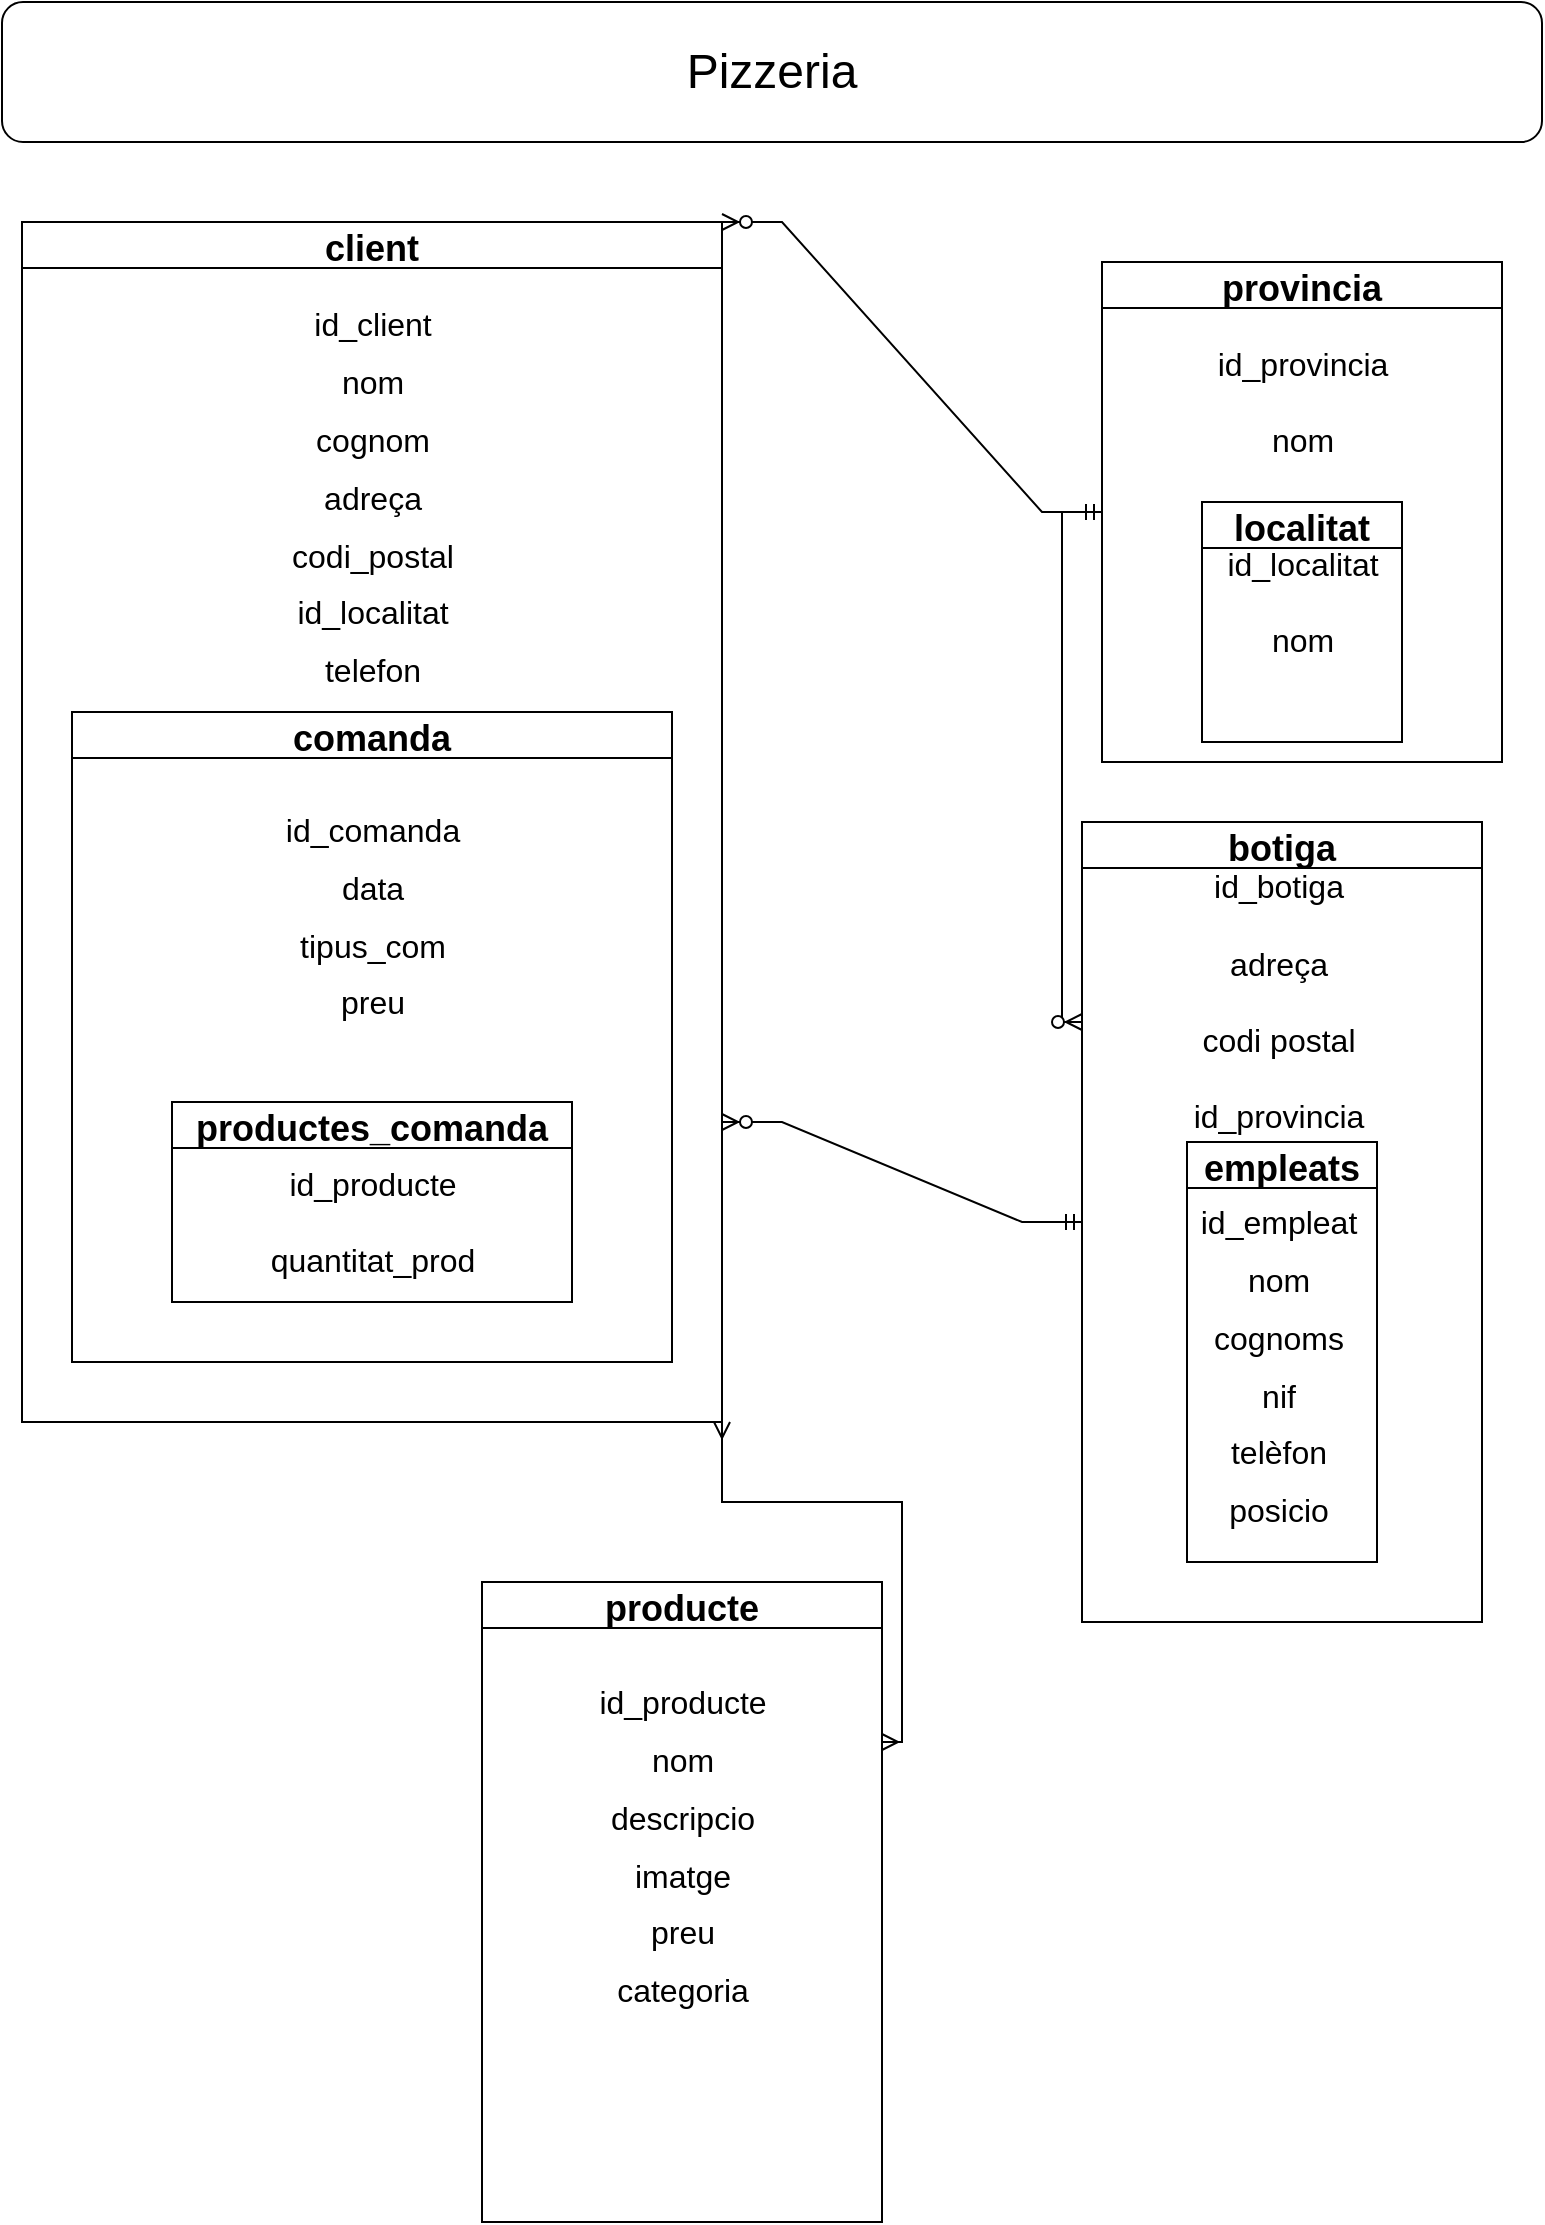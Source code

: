 <mxfile version="18.0.8" type="device"><diagram id="kBKIaztMTv3QEzS_YnVY" name="Page-1"><mxGraphModel dx="1105" dy="696" grid="1" gridSize="10" guides="1" tooltips="1" connect="1" arrows="1" fold="1" page="1" pageScale="1" pageWidth="827" pageHeight="1169" math="0" shadow="0"><root><mxCell id="0"/><mxCell id="1" parent="0"/><mxCell id="GR0HQEndLktjEcuJ3KQ0-1" value="&lt;font style=&quot;font-size: 24px;&quot;&gt;Pizzeria&lt;/font&gt;" style="rounded=1;whiteSpace=wrap;html=1;" vertex="1" parent="1"><mxGeometry x="40" y="40" width="770" height="70" as="geometry"/></mxCell><mxCell id="GR0HQEndLktjEcuJ3KQ0-2" value="client" style="swimlane;fontSize=18;" vertex="1" parent="1"><mxGeometry x="50" y="150" width="350" height="600" as="geometry"/></mxCell><mxCell id="GR0HQEndLktjEcuJ3KQ0-3" value="&lt;font style=&quot;font-size: 16px; line-height: 1;&quot;&gt;id_client&lt;br&gt;nom&lt;br&gt;cognom&lt;br&gt;adreça&lt;br&gt;codi_postal&lt;br&gt;id_localitat&lt;br&gt;telefon&lt;br&gt;&lt;br&gt;&lt;/font&gt;" style="text;html=1;align=center;verticalAlign=middle;resizable=0;points=[];autosize=1;strokeColor=none;fillColor=none;fontSize=24;" vertex="1" parent="GR0HQEndLktjEcuJ3KQ0-2"><mxGeometry x="125" y="30" width="100" height="240" as="geometry"/></mxCell><mxCell id="GR0HQEndLktjEcuJ3KQ0-5" value="comanda" style="swimlane;fontSize=18;" vertex="1" parent="GR0HQEndLktjEcuJ3KQ0-2"><mxGeometry x="25" y="245" width="300" height="325" as="geometry"/></mxCell><mxCell id="GR0HQEndLktjEcuJ3KQ0-6" value="productes_comanda" style="swimlane;fontSize=18;" vertex="1" parent="GR0HQEndLktjEcuJ3KQ0-5"><mxGeometry x="50" y="195" width="200" height="100" as="geometry"/></mxCell><mxCell id="GR0HQEndLktjEcuJ3KQ0-23" value="id_producte&lt;br&gt;&lt;br&gt;quantitat_prod" style="text;html=1;align=center;verticalAlign=middle;resizable=0;points=[];autosize=1;strokeColor=none;fillColor=none;fontSize=16;" vertex="1" parent="GR0HQEndLktjEcuJ3KQ0-6"><mxGeometry x="40" y="30" width="120" height="60" as="geometry"/></mxCell><mxCell id="GR0HQEndLktjEcuJ3KQ0-15" value="&lt;font style=&quot;font-size: 16px; line-height: 1;&quot;&gt;id_comanda&lt;br&gt;data&lt;br&gt;tipus_com&lt;br&gt;preu&lt;br&gt;&lt;/font&gt;" style="text;html=1;align=center;verticalAlign=middle;resizable=0;points=[];autosize=1;strokeColor=none;fillColor=none;fontSize=24;" vertex="1" parent="GR0HQEndLktjEcuJ3KQ0-5"><mxGeometry x="100" y="40" width="100" height="120" as="geometry"/></mxCell><mxCell id="GR0HQEndLktjEcuJ3KQ0-4" value="provincia" style="swimlane;fontSize=18;startSize=23;" vertex="1" parent="1"><mxGeometry x="590" y="170" width="200" height="250" as="geometry"/></mxCell><mxCell id="GR0HQEndLktjEcuJ3KQ0-7" value="localitat" style="swimlane;fontSize=18;" vertex="1" parent="GR0HQEndLktjEcuJ3KQ0-4"><mxGeometry x="50" y="120" width="100" height="120" as="geometry"/></mxCell><mxCell id="GR0HQEndLktjEcuJ3KQ0-21" value="id_provincia&lt;br&gt;&lt;br&gt;nom" style="text;html=1;align=center;verticalAlign=middle;resizable=0;points=[];autosize=1;strokeColor=none;fillColor=none;fontSize=16;" vertex="1" parent="GR0HQEndLktjEcuJ3KQ0-4"><mxGeometry x="50" y="40" width="100" height="60" as="geometry"/></mxCell><mxCell id="GR0HQEndLktjEcuJ3KQ0-8" value="botiga" style="swimlane;fontSize=18;startSize=23;" vertex="1" parent="1"><mxGeometry x="580" y="450" width="200" height="400" as="geometry"/></mxCell><mxCell id="GR0HQEndLktjEcuJ3KQ0-9" value="empleats" style="swimlane;fontSize=18;" vertex="1" parent="GR0HQEndLktjEcuJ3KQ0-8"><mxGeometry x="52.5" y="160" width="95" height="210" as="geometry"/></mxCell><mxCell id="GR0HQEndLktjEcuJ3KQ0-18" value="&lt;font style=&quot;font-size: 16px; line-height: 1;&quot;&gt;id_empleat&lt;br&gt;nom&lt;br&gt;cognoms&lt;br&gt;nif&lt;br&gt;telèfon&lt;br&gt;posicio&lt;br&gt;&lt;/font&gt;" style="text;html=1;align=center;verticalAlign=middle;resizable=0;points=[];autosize=1;strokeColor=none;fillColor=none;fontSize=24;" vertex="1" parent="GR0HQEndLktjEcuJ3KQ0-9"><mxGeometry y="20" width="90" height="180" as="geometry"/></mxCell><mxCell id="GR0HQEndLktjEcuJ3KQ0-20" value="id_botiga&lt;br&gt;&lt;br&gt;adreça&lt;br&gt;&lt;br&gt;codi postal&lt;br&gt;&lt;br&gt;id_provincia" style="text;html=1;align=center;verticalAlign=middle;resizable=0;points=[];autosize=1;strokeColor=none;fillColor=none;fontSize=16;" vertex="1" parent="GR0HQEndLktjEcuJ3KQ0-8"><mxGeometry x="47.5" y="20" width="100" height="140" as="geometry"/></mxCell><mxCell id="GR0HQEndLktjEcuJ3KQ0-10" value="producte" style="swimlane;fontSize=18;" vertex="1" parent="1"><mxGeometry x="280" y="830" width="200" height="320" as="geometry"/></mxCell><mxCell id="GR0HQEndLktjEcuJ3KQ0-16" value="&lt;font style=&quot;font-size: 16px; line-height: 1;&quot;&gt;id_producte&lt;br&gt;nom&lt;br&gt;descripcio&lt;br&gt;imatge&lt;br&gt;preu&lt;br&gt;categoria&lt;br&gt;&lt;/font&gt;" style="text;html=1;align=center;verticalAlign=middle;resizable=0;points=[];autosize=1;strokeColor=none;fillColor=none;fontSize=24;" vertex="1" parent="GR0HQEndLktjEcuJ3KQ0-10"><mxGeometry x="50" y="40" width="100" height="180" as="geometry"/></mxCell><mxCell id="GR0HQEndLktjEcuJ3KQ0-22" value="id_localitat&lt;br&gt;&lt;br&gt;nom" style="text;html=1;align=center;verticalAlign=middle;resizable=0;points=[];autosize=1;strokeColor=none;fillColor=none;fontSize=16;" vertex="1" parent="1"><mxGeometry x="645" y="310" width="90" height="60" as="geometry"/></mxCell><mxCell id="GR0HQEndLktjEcuJ3KQ0-24" value="" style="edgeStyle=entityRelationEdgeStyle;fontSize=12;html=1;endArrow=ERzeroToMany;startArrow=ERmandOne;rounded=0;exitX=0;exitY=0.5;exitDx=0;exitDy=0;entryX=1;entryY=0;entryDx=0;entryDy=0;" edge="1" parent="1" source="GR0HQEndLktjEcuJ3KQ0-4" target="GR0HQEndLktjEcuJ3KQ0-2"><mxGeometry width="100" height="100" relative="1" as="geometry"><mxPoint x="360" y="370" as="sourcePoint"/><mxPoint x="500" y="200" as="targetPoint"/></mxGeometry></mxCell><mxCell id="GR0HQEndLktjEcuJ3KQ0-25" value="" style="fontSize=12;html=1;endArrow=ERzeroToMany;startArrow=ERmandOne;rounded=0;entryX=0;entryY=0.25;entryDx=0;entryDy=0;exitX=0;exitY=0.5;exitDx=0;exitDy=0;edgeStyle=orthogonalEdgeStyle;" edge="1" parent="1" source="GR0HQEndLktjEcuJ3KQ0-4" target="GR0HQEndLktjEcuJ3KQ0-8"><mxGeometry width="100" height="100" relative="1" as="geometry"><mxPoint x="360" y="600" as="sourcePoint"/><mxPoint x="460" y="500" as="targetPoint"/></mxGeometry></mxCell><mxCell id="GR0HQEndLktjEcuJ3KQ0-26" value="" style="edgeStyle=orthogonalEdgeStyle;fontSize=12;html=1;endArrow=ERmany;startArrow=ERmany;rounded=0;exitX=1;exitY=0.25;exitDx=0;exitDy=0;entryX=1;entryY=1;entryDx=0;entryDy=0;" edge="1" parent="1" source="GR0HQEndLktjEcuJ3KQ0-10" target="GR0HQEndLktjEcuJ3KQ0-2"><mxGeometry width="100" height="100" relative="1" as="geometry"><mxPoint x="360" y="800" as="sourcePoint"/><mxPoint x="460" y="700" as="targetPoint"/></mxGeometry></mxCell><mxCell id="GR0HQEndLktjEcuJ3KQ0-27" value="" style="edgeStyle=entityRelationEdgeStyle;fontSize=12;html=1;endArrow=ERzeroToMany;startArrow=ERmandOne;rounded=0;entryX=1;entryY=0.75;entryDx=0;entryDy=0;exitX=0;exitY=0.5;exitDx=0;exitDy=0;" edge="1" parent="1" source="GR0HQEndLktjEcuJ3KQ0-8" target="GR0HQEndLktjEcuJ3KQ0-2"><mxGeometry width="100" height="100" relative="1" as="geometry"><mxPoint x="540" y="600" as="sourcePoint"/><mxPoint x="460" y="450" as="targetPoint"/></mxGeometry></mxCell></root></mxGraphModel></diagram></mxfile>